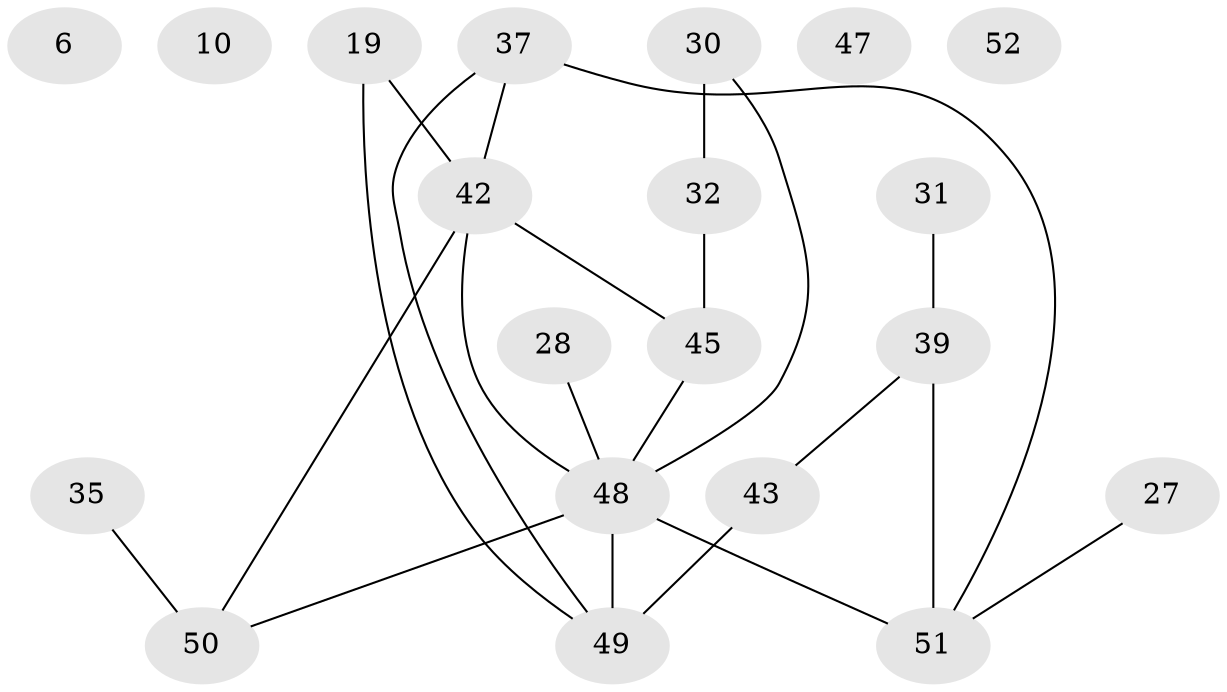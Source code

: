 // original degree distribution, {1: 0.17307692307692307, 2: 0.17307692307692307, 3: 0.28846153846153844, 6: 0.038461538461538464, 0: 0.07692307692307693, 5: 0.07692307692307693, 4: 0.17307692307692307}
// Generated by graph-tools (version 1.1) at 2025/43/03/04/25 21:43:02]
// undirected, 20 vertices, 22 edges
graph export_dot {
graph [start="1"]
  node [color=gray90,style=filled];
  6;
  10;
  19;
  27;
  28;
  30 [super="+3"];
  31;
  32;
  35;
  37;
  39 [super="+36+23"];
  42 [super="+41+20"];
  43 [super="+34"];
  45 [super="+29"];
  47;
  48 [super="+18+25+46"];
  49 [super="+33+40+44"];
  50 [super="+1+16"];
  51 [super="+11+38"];
  52;
  19 -- 49 [weight=2];
  19 -- 42 [weight=3];
  27 -- 51;
  28 -- 48;
  30 -- 32 [weight=2];
  30 -- 48;
  31 -- 39;
  32 -- 45;
  35 -- 50;
  37 -- 49;
  37 -- 51;
  37 -- 42;
  39 -- 51 [weight=3];
  39 -- 43;
  42 -- 48;
  42 -- 45 [weight=4];
  42 -- 50 [weight=2];
  43 -- 49 [weight=2];
  45 -- 48 [weight=2];
  48 -- 49 [weight=2];
  48 -- 51 [weight=3];
  48 -- 50 [weight=2];
}

